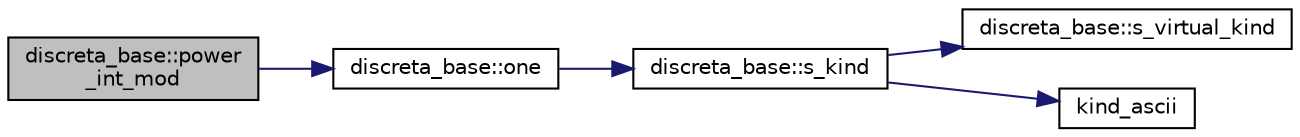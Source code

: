 digraph "discreta_base::power_int_mod"
{
  edge [fontname="Helvetica",fontsize="10",labelfontname="Helvetica",labelfontsize="10"];
  node [fontname="Helvetica",fontsize="10",shape=record];
  rankdir="LR";
  Node15017 [label="discreta_base::power\l_int_mod",height=0.2,width=0.4,color="black", fillcolor="grey75", style="filled", fontcolor="black"];
  Node15017 -> Node15018 [color="midnightblue",fontsize="10",style="solid",fontname="Helvetica"];
  Node15018 [label="discreta_base::one",height=0.2,width=0.4,color="black", fillcolor="white", style="filled",URL="$d7/d71/classdiscreta__base.html#a6f5d6422a0040950415db30e39dafd19"];
  Node15018 -> Node15019 [color="midnightblue",fontsize="10",style="solid",fontname="Helvetica"];
  Node15019 [label="discreta_base::s_kind",height=0.2,width=0.4,color="black", fillcolor="white", style="filled",URL="$d7/d71/classdiscreta__base.html#a8a830025c74adbbc3362418a7c2ba157"];
  Node15019 -> Node15020 [color="midnightblue",fontsize="10",style="solid",fontname="Helvetica"];
  Node15020 [label="discreta_base::s_virtual_kind",height=0.2,width=0.4,color="black", fillcolor="white", style="filled",URL="$d7/d71/classdiscreta__base.html#a52778a6d6943a468be083d0785d418fb"];
  Node15019 -> Node15021 [color="midnightblue",fontsize="10",style="solid",fontname="Helvetica"];
  Node15021 [label="kind_ascii",height=0.2,width=0.4,color="black", fillcolor="white", style="filled",URL="$d9/d60/discreta_8h.html#ad0ce825a9f29bc6cec27e1b64cfe27bf"];
}
